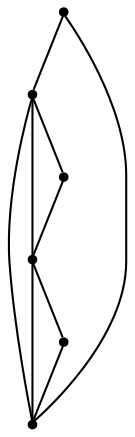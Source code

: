 graph {
  node [shape=point,comment="{\"directed\":false,\"doi\":\"10.1007/978-3-319-50106-2_22\",\"figure\":\"4 (1)\"}"]

  v0 [pos="1508.7611467440092,1782.0010466610788"]
  v1 [pos="1468.3381167902871,1805.3336403376275"]
  v2 [pos="1407.7075779300194,1805.3336403376272"]
  v3 [pos="1438.0217027686347,1857.8413870803413"]
  v4 [pos="1438.021702768635,1904.5149680017043"]
  v5 [pos="1367.2844207994622,1782.0010466610788"]

  v0 -- v3 [id="-1",pos="1508.7611467440092,1782.0010466610788 1506.4066901961176,1794.2529856488313 1506.4066901961176,1794.2529856488313 1506.4066901961176,1794.2529856488313 1504.0563351011676,1806.5047974613074 1499.3514280757,1831.0166874792483 1487.557811422105,1843.656002360011 1475.772715616482,1856.2995140249068 1456.8987830058963,1857.0663809437676 1447.459845459655,1857.4580807961875 1438.0217027686347,1857.8413870803413 1438.0217027686347,1857.8413870803413 1438.0217027686347,1857.8413870803413"]
  v5 -- v1 [id="-2",pos="1367.2844207994622,1782.0010466610788 1379.0739360001155,1777.908927780782 1379.0739360001155,1777.908927780782 1379.0739360001155,1777.908927780782 1390.863228641307,1773.8165545499317 1414.4420682773602,1765.6362592229175 1431.282188936296,1769.5242617840152 1448.1265064307997,1773.4165883045225 1458.2323593018568,1789.3730159290083 1463.2831873196012,1797.353391720956 1468.3381167902871,1805.3336403376275 1468.3381167902871,1805.3336403376275 1468.3381167902871,1805.3336403376275"]
  v2 -- v0 [id="-3",pos="1407.7075779300194,1805.3336403376272 1412.762570989123,1797.353391720956 1412.762570989123,1797.353391720956 1412.762570989123,1797.353391720956 1417.8133990068677,1789.3730159290083 1427.9192518779246,1773.4165883045225 1444.7593725368604,1769.5242617840152 1461.6036900313643,1765.6362592229175 1485.1825296674176,1773.8165545499317 1496.9718223086088,1777.908927780782 1508.7611467440092,1782.0010466610788 1508.7611467440092,1782.0010466610788 1508.7611467440092,1782.0010466610788"]
  v3 -- v1 [id="-4",pos="1438.0217027686347,1857.8413870803413 1468.3381167902871,1805.3336403376275 1468.3381167902871,1805.3336403376275 1468.3381167902871,1805.3336403376275"]
  v1 -- v4 [id="-5",pos="1468.3381167902871,1805.3336403376275 1472.7221248658427,1813.7016463731386 1472.7221248658427,1813.7016463731386 1472.7221248658427,1813.7016463731386 1477.1061647356069,1822.061131665107 1485.8784413107035,1838.797016560853 1480.823416457391,1855.32446117799 1475.7685187809138,1871.8559754039834 1456.8987830058963,1888.1833733107771 1447.459845459655,1896.3512054606688 1438.021702768635,1904.5149680017043 1438.021702768635,1904.5149680017043 1438.021702768635,1904.5149680017043"]
  v1 -- v2 [id="-6",pos="1468.3381167902871,1805.3336403376275 1407.7075779300194,1805.3336403376272 1407.7075779300194,1805.3336403376272 1407.7075779300194,1805.3336403376272"]
  v4 -- v2 [id="-7",pos="1438.021702768635,1904.5149680017043 1428.5901096846376,1896.3512054606688 1428.5901096846376,1896.3512054606688 1428.5901096846376,1896.3512054606688 1419.1469753028282,1888.1833733107771 1400.2772395278107,1871.8559754039834 1395.226411510066,1855.32446117799 1390.171513833589,1838.797016560853 1398.9353967375496,1822.061131665107 1403.3236334428818,1813.7016463731386 1407.7075779300194,1805.3336403376272 1407.7075779300194,1805.3336403376272 1407.7075779300194,1805.3336403376272"]
  v3 -- v5 [id="-8",pos="1438.0217027686347,1857.8413870803413 1428.5859128490695,1857.4580807961875 1428.5859128490695,1857.4580807961875 1428.5859128490695,1857.4580807961875 1419.1469753028282,1857.0663809437676 1400.2730426922426,1856.2995140249068 1388.4837500510514,1843.656002360011 1376.6985270685927,1831.0166874792483 1371.9894232075567,1806.5047974613074 1369.6390681126068,1794.2529856488313 1367.2844207994622,1782.0010466610788 1367.2844207994622,1782.0010466610788 1367.2844207994622,1782.0010466610788"]
  v2 -- v3 [id="-9",pos="1407.7075779300194,1805.3336403376272 1438.0217027686347,1857.8413870803413 1438.0217027686347,1857.8413870803413 1438.0217027686347,1857.8413870803413"]
}